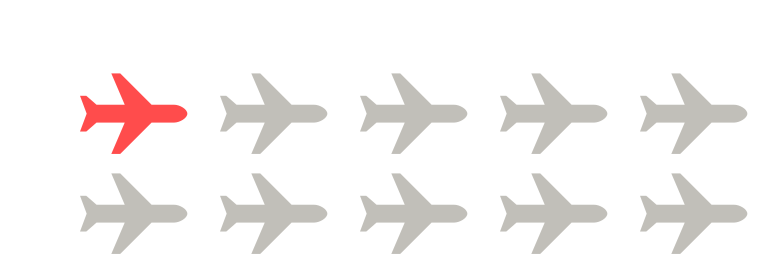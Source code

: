 {
  "$schema": "https://vega.github.io/schema/vega-lite/v5.json",
  "config": {"view": {"stroke": ""}},
  "width": 350,
  "height": 100,
  "data": {
    "values": [
      {"id": 1},
      {"id": 2},
      {"id": 3},
      {"id": 4},
      {"id": 5},
      {"id": 6},
      {"id": 7},
      {"id": 8},
      {"id": 9},
      {"id": 10}
    ]
  },
  "transform": [
    {"calculate": "ceil (datum.id/2)", "as": "col"},
    {"calculate": "datum.id - datum.col*2", "as": "row"}
  ],
  "mark": {"type": "point", "filled": true},
  "encoding": {
    "x": {"field": "col", "type": "ordinal", "axis": null},
    "y": {"field": "row", "type": "ordinal", "axis": null},
    "shape": {
      "value": "M3.691 10h6.309l-3-7h2l7 7h5c1.322-.007 3 1.002 3 2s-1.69 1.993-3 2h-5l-7 7h-2l3-7h-6.309l-2.292 2h-1.399l1.491-4-1.491-4h1.399l2.292 2"
    },
    "color": {
      "condition": [{"test": "datum.id==1", "value": "red"}],
      "value": "rgb(167,165,156)"
    },
    "size": {"value": 20},
    "tooltip": {
      "condition": [{"test": "datum.id==1", "value": "💀"}],
      "value": "❤️"
    }
  }
}